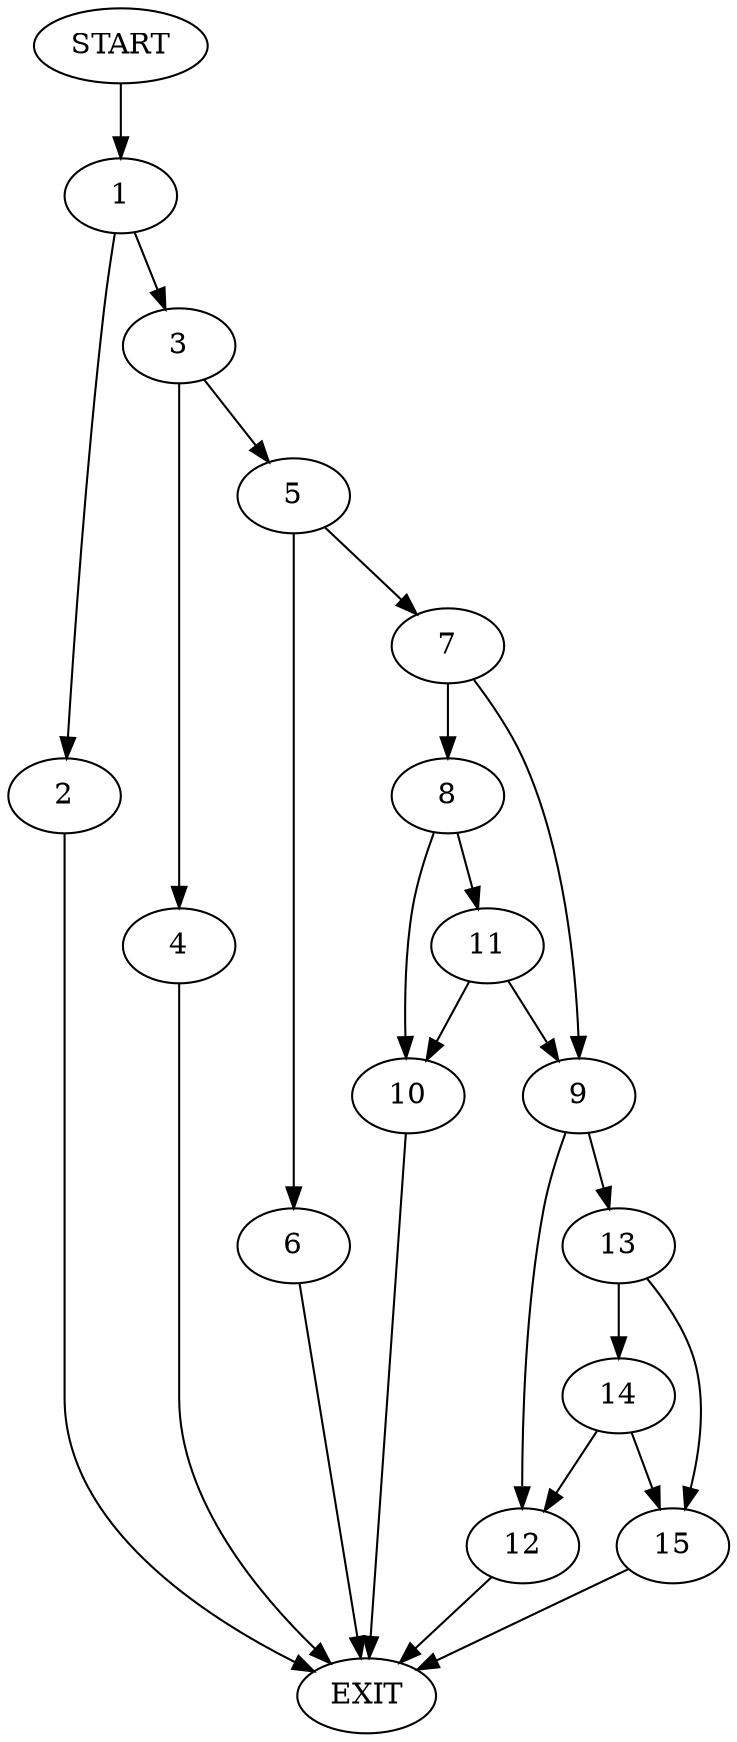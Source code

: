 digraph {
0 [label="START"]
16 [label="EXIT"]
0 -> 1
1 -> 2
1 -> 3
2 -> 16
3 -> 4
3 -> 5
4 -> 16
5 -> 6
5 -> 7
6 -> 16
7 -> 8
7 -> 9
8 -> 10
8 -> 11
9 -> 12
9 -> 13
10 -> 16
11 -> 10
11 -> 9
12 -> 16
13 -> 14
13 -> 15
14 -> 12
14 -> 15
15 -> 16
}
